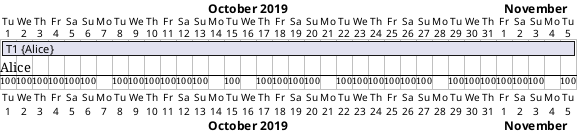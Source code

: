 {
  "sha1": "ck6o71d2vvwt1dkyuxeqax4xab2msrn",
  "insertion": {
    "when": "2024-06-01T09:03:01.567Z",
    "url": "https://forum.plantuml.net/10300/part-time-workers-in-gantt-diagrams-individual-holidays",
    "user": "plantuml@gmail.com"
  }
}
@startgantt
Project starts the 2019/10/01
'sunday are closed
{Alice} is off on 2019/10/16
{Alice} is off on monday
 
[T1] on {Alice} lasts 30 days
@endgantt

